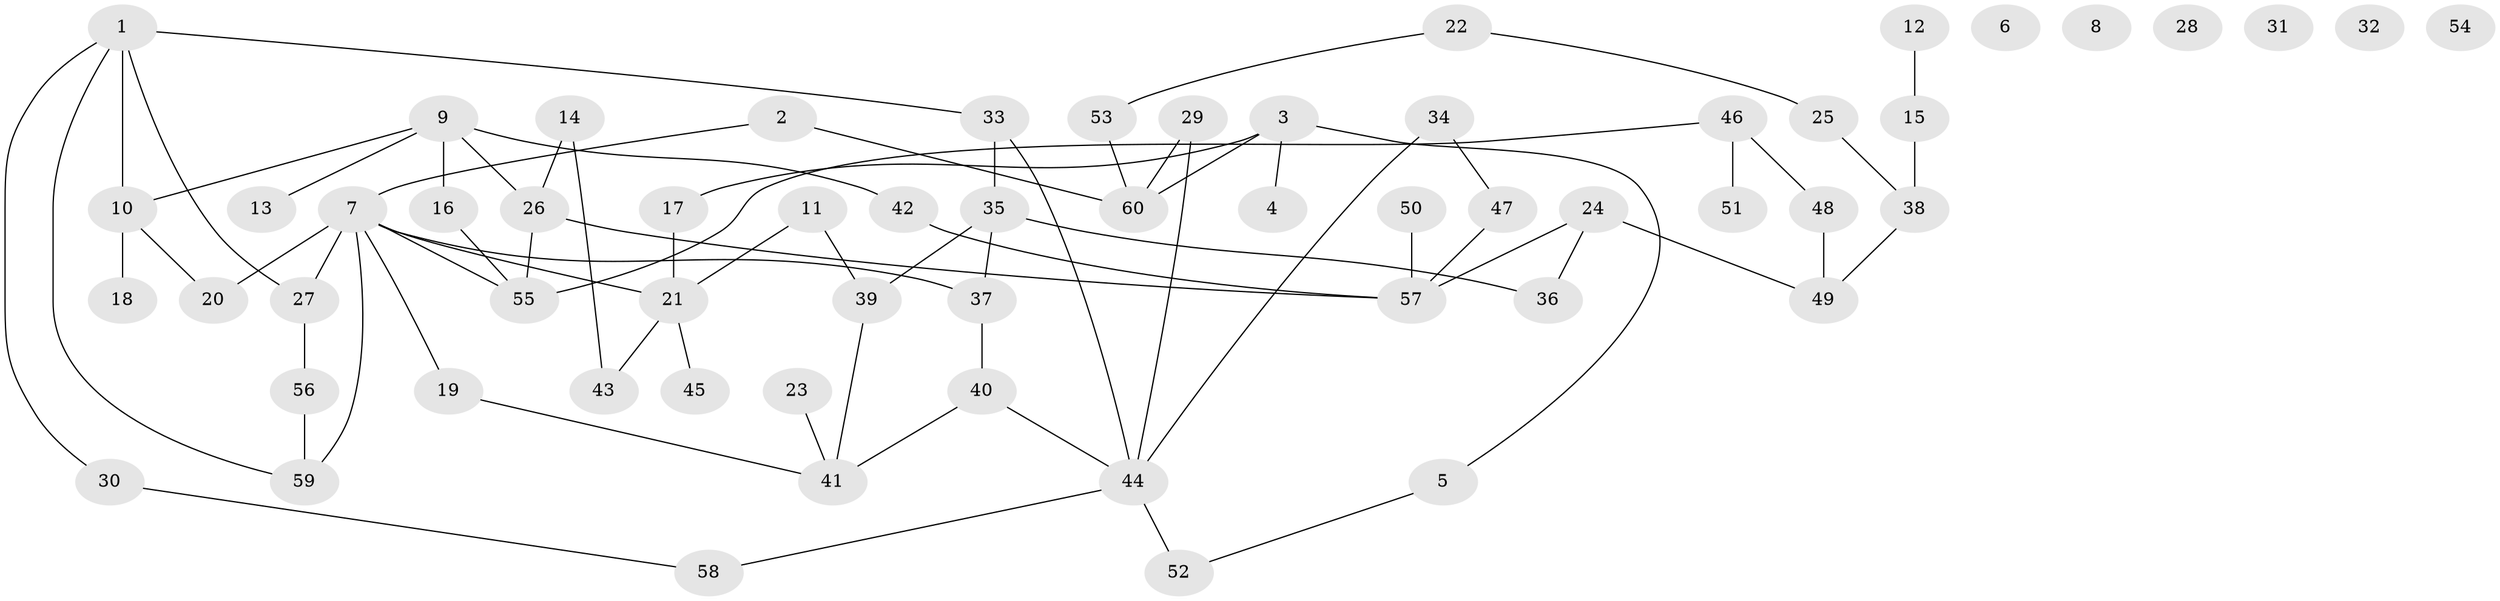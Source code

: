 // coarse degree distribution, {8: 0.041666666666666664, 7: 0.041666666666666664, 3: 0.20833333333333334, 2: 0.16666666666666666, 0: 0.25, 4: 0.08333333333333333, 5: 0.041666666666666664, 1: 0.125, 6: 0.041666666666666664}
// Generated by graph-tools (version 1.1) at 2025/16/03/04/25 18:16:26]
// undirected, 60 vertices, 73 edges
graph export_dot {
graph [start="1"]
  node [color=gray90,style=filled];
  1;
  2;
  3;
  4;
  5;
  6;
  7;
  8;
  9;
  10;
  11;
  12;
  13;
  14;
  15;
  16;
  17;
  18;
  19;
  20;
  21;
  22;
  23;
  24;
  25;
  26;
  27;
  28;
  29;
  30;
  31;
  32;
  33;
  34;
  35;
  36;
  37;
  38;
  39;
  40;
  41;
  42;
  43;
  44;
  45;
  46;
  47;
  48;
  49;
  50;
  51;
  52;
  53;
  54;
  55;
  56;
  57;
  58;
  59;
  60;
  1 -- 10;
  1 -- 27;
  1 -- 30;
  1 -- 33;
  1 -- 59;
  2 -- 7;
  2 -- 60;
  3 -- 4;
  3 -- 5;
  3 -- 17;
  3 -- 60;
  5 -- 52;
  7 -- 19;
  7 -- 20;
  7 -- 21;
  7 -- 27;
  7 -- 37;
  7 -- 55;
  7 -- 59;
  9 -- 10;
  9 -- 13;
  9 -- 16;
  9 -- 26;
  9 -- 42;
  10 -- 18;
  10 -- 20;
  11 -- 21;
  11 -- 39;
  12 -- 15;
  14 -- 26;
  14 -- 43;
  15 -- 38;
  16 -- 55;
  17 -- 21;
  19 -- 41;
  21 -- 43;
  21 -- 45;
  22 -- 25;
  22 -- 53;
  23 -- 41;
  24 -- 36;
  24 -- 49;
  24 -- 57;
  25 -- 38;
  26 -- 55;
  26 -- 57;
  27 -- 56;
  29 -- 44;
  29 -- 60;
  30 -- 58;
  33 -- 35;
  33 -- 44;
  34 -- 44;
  34 -- 47;
  35 -- 36;
  35 -- 37;
  35 -- 39;
  37 -- 40;
  38 -- 49;
  39 -- 41;
  40 -- 41;
  40 -- 44;
  42 -- 57;
  44 -- 52;
  44 -- 58;
  46 -- 48;
  46 -- 51;
  46 -- 55;
  47 -- 57;
  48 -- 49;
  50 -- 57;
  53 -- 60;
  56 -- 59;
}
